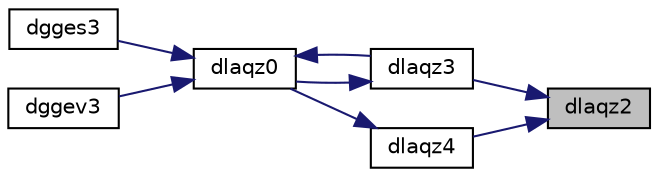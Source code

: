 digraph "dlaqz2"
{
 // LATEX_PDF_SIZE
  edge [fontname="Helvetica",fontsize="10",labelfontname="Helvetica",labelfontsize="10"];
  node [fontname="Helvetica",fontsize="10",shape=record];
  rankdir="RL";
  Node1 [label="dlaqz2",height=0.2,width=0.4,color="black", fillcolor="grey75", style="filled", fontcolor="black",tooltip="DLAQZ2"];
  Node1 -> Node2 [dir="back",color="midnightblue",fontsize="10",style="solid",fontname="Helvetica"];
  Node2 [label="dlaqz3",height=0.2,width=0.4,color="black", fillcolor="white", style="filled",URL="$dlaqz3_8f.html#a9214b3b765a89d0b3fd6a08b6ec56d0f",tooltip="DLAQZ3"];
  Node2 -> Node3 [dir="back",color="midnightblue",fontsize="10",style="solid",fontname="Helvetica"];
  Node3 [label="dlaqz0",height=0.2,width=0.4,color="black", fillcolor="white", style="filled",URL="$dlaqz0_8f.html#a64ae394c770b6fbb30c1d6d6727d003c",tooltip="DLAQZ0"];
  Node3 -> Node4 [dir="back",color="midnightblue",fontsize="10",style="solid",fontname="Helvetica"];
  Node4 [label="dgges3",height=0.2,width=0.4,color="black", fillcolor="white", style="filled",URL="$dgges3_8f.html#a3903b5dcbc186bcc5b2db0604331dbb6",tooltip="DGGES3 computes the eigenvalues, the Schur form, and, optionally, the matrix of Schur vectors for GE ..."];
  Node3 -> Node5 [dir="back",color="midnightblue",fontsize="10",style="solid",fontname="Helvetica"];
  Node5 [label="dggev3",height=0.2,width=0.4,color="black", fillcolor="white", style="filled",URL="$dggev3_8f.html#a28d81b96083b18aa21c47e2e6ff59e5a",tooltip="DGGEV3 computes the eigenvalues and, optionally, the left and/or right eigenvectors for GE matrices (..."];
  Node3 -> Node2 [dir="back",color="midnightblue",fontsize="10",style="solid",fontname="Helvetica"];
  Node1 -> Node6 [dir="back",color="midnightblue",fontsize="10",style="solid",fontname="Helvetica"];
  Node6 [label="dlaqz4",height=0.2,width=0.4,color="black", fillcolor="white", style="filled",URL="$dlaqz4_8f.html#a73bdcea87a883105153631bef9879363",tooltip="DLAQZ4"];
  Node6 -> Node3 [dir="back",color="midnightblue",fontsize="10",style="solid",fontname="Helvetica"];
}
